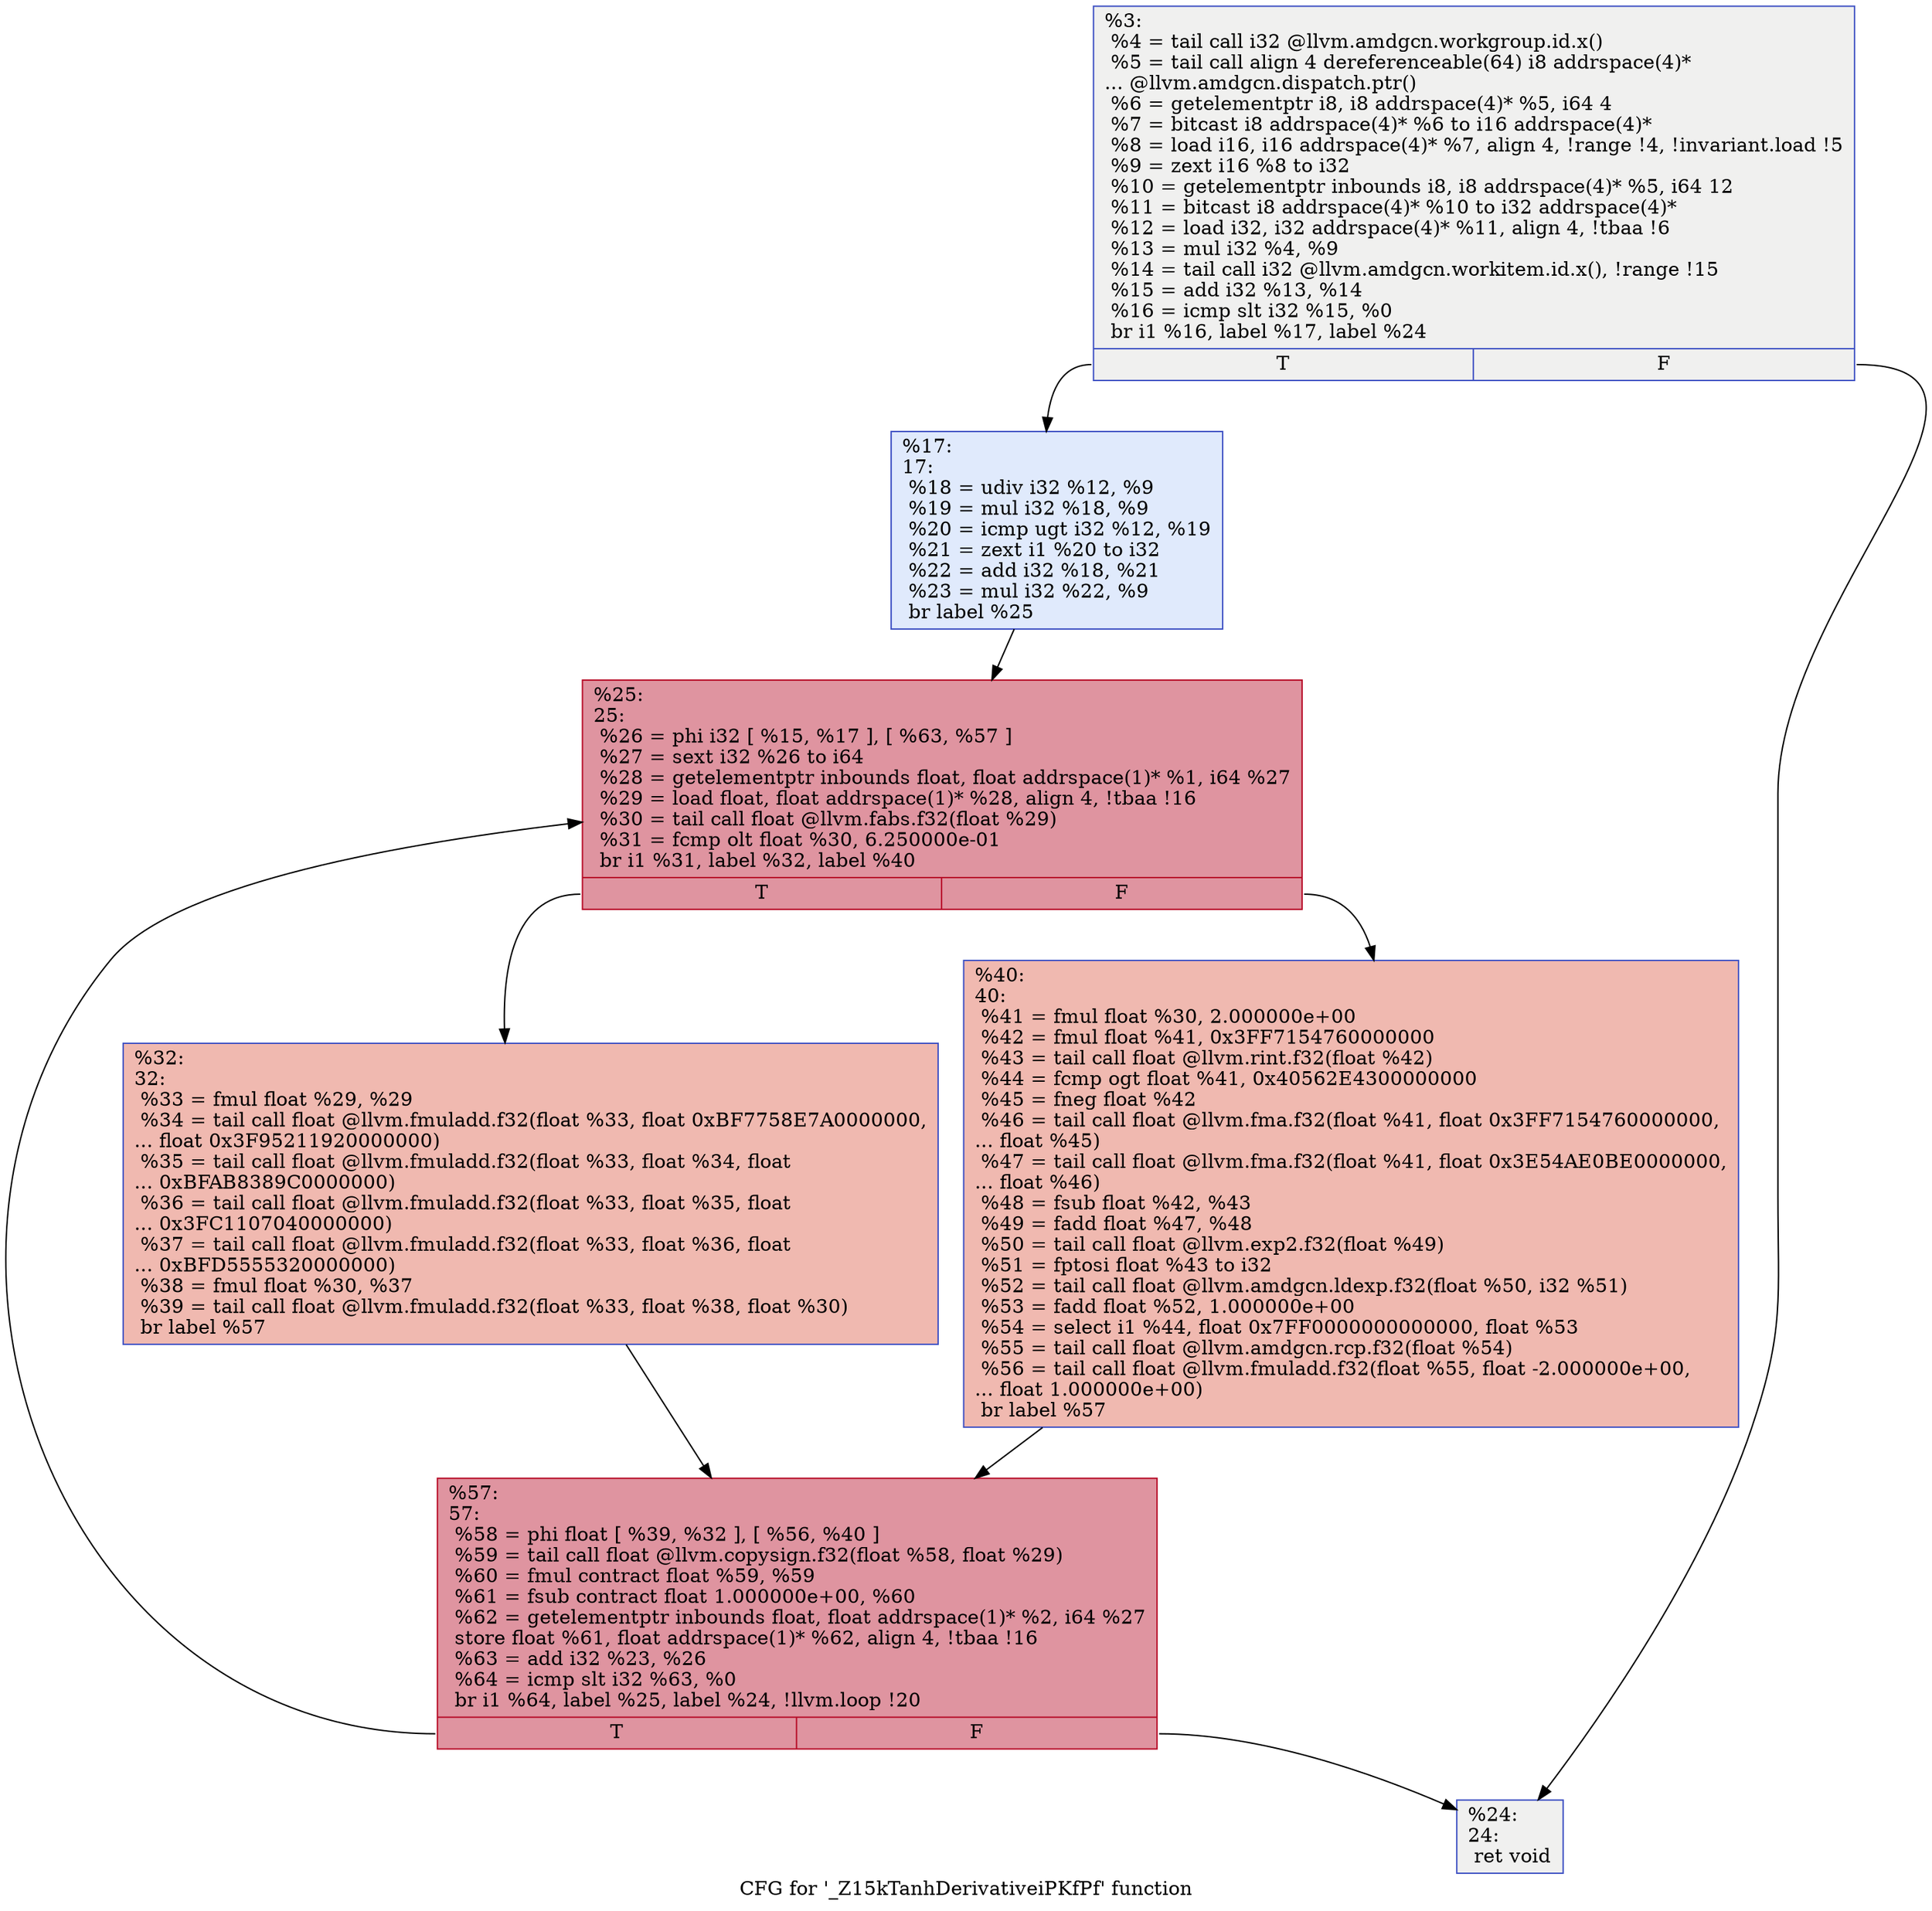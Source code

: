 digraph "CFG for '_Z15kTanhDerivativeiPKfPf' function" {
	label="CFG for '_Z15kTanhDerivativeiPKfPf' function";

	Node0x5ebb040 [shape=record,color="#3d50c3ff", style=filled, fillcolor="#dedcdb70",label="{%3:\l  %4 = tail call i32 @llvm.amdgcn.workgroup.id.x()\l  %5 = tail call align 4 dereferenceable(64) i8 addrspace(4)*\l... @llvm.amdgcn.dispatch.ptr()\l  %6 = getelementptr i8, i8 addrspace(4)* %5, i64 4\l  %7 = bitcast i8 addrspace(4)* %6 to i16 addrspace(4)*\l  %8 = load i16, i16 addrspace(4)* %7, align 4, !range !4, !invariant.load !5\l  %9 = zext i16 %8 to i32\l  %10 = getelementptr inbounds i8, i8 addrspace(4)* %5, i64 12\l  %11 = bitcast i8 addrspace(4)* %10 to i32 addrspace(4)*\l  %12 = load i32, i32 addrspace(4)* %11, align 4, !tbaa !6\l  %13 = mul i32 %4, %9\l  %14 = tail call i32 @llvm.amdgcn.workitem.id.x(), !range !15\l  %15 = add i32 %13, %14\l  %16 = icmp slt i32 %15, %0\l  br i1 %16, label %17, label %24\l|{<s0>T|<s1>F}}"];
	Node0x5ebb040:s0 -> Node0x5ebc990;
	Node0x5ebb040:s1 -> Node0x5ebd340;
	Node0x5ebc990 [shape=record,color="#3d50c3ff", style=filled, fillcolor="#b9d0f970",label="{%17:\l17:                                               \l  %18 = udiv i32 %12, %9\l  %19 = mul i32 %18, %9\l  %20 = icmp ugt i32 %12, %19\l  %21 = zext i1 %20 to i32\l  %22 = add i32 %18, %21\l  %23 = mul i32 %22, %9\l  br label %25\l}"];
	Node0x5ebc990 -> Node0x5ebd7c0;
	Node0x5ebd340 [shape=record,color="#3d50c3ff", style=filled, fillcolor="#dedcdb70",label="{%24:\l24:                                               \l  ret void\l}"];
	Node0x5ebd7c0 [shape=record,color="#b70d28ff", style=filled, fillcolor="#b70d2870",label="{%25:\l25:                                               \l  %26 = phi i32 [ %15, %17 ], [ %63, %57 ]\l  %27 = sext i32 %26 to i64\l  %28 = getelementptr inbounds float, float addrspace(1)* %1, i64 %27\l  %29 = load float, float addrspace(1)* %28, align 4, !tbaa !16\l  %30 = tail call float @llvm.fabs.f32(float %29)\l  %31 = fcmp olt float %30, 6.250000e-01\l  br i1 %31, label %32, label %40\l|{<s0>T|<s1>F}}"];
	Node0x5ebd7c0:s0 -> Node0x5ebe960;
	Node0x5ebd7c0:s1 -> Node0x5ebe9f0;
	Node0x5ebe960 [shape=record,color="#3d50c3ff", style=filled, fillcolor="#de614d70",label="{%32:\l32:                                               \l  %33 = fmul float %29, %29\l  %34 = tail call float @llvm.fmuladd.f32(float %33, float 0xBF7758E7A0000000,\l... float 0x3F95211920000000)\l  %35 = tail call float @llvm.fmuladd.f32(float %33, float %34, float\l... 0xBFAB8389C0000000)\l  %36 = tail call float @llvm.fmuladd.f32(float %33, float %35, float\l... 0x3FC1107040000000)\l  %37 = tail call float @llvm.fmuladd.f32(float %33, float %36, float\l... 0xBFD5555320000000)\l  %38 = fmul float %30, %37\l  %39 = tail call float @llvm.fmuladd.f32(float %33, float %38, float %30)\l  br label %57\l}"];
	Node0x5ebe960 -> Node0x5ebd8d0;
	Node0x5ebe9f0 [shape=record,color="#3d50c3ff", style=filled, fillcolor="#de614d70",label="{%40:\l40:                                               \l  %41 = fmul float %30, 2.000000e+00\l  %42 = fmul float %41, 0x3FF7154760000000\l  %43 = tail call float @llvm.rint.f32(float %42)\l  %44 = fcmp ogt float %41, 0x40562E4300000000\l  %45 = fneg float %42\l  %46 = tail call float @llvm.fma.f32(float %41, float 0x3FF7154760000000,\l... float %45)\l  %47 = tail call float @llvm.fma.f32(float %41, float 0x3E54AE0BE0000000,\l... float %46)\l  %48 = fsub float %42, %43\l  %49 = fadd float %47, %48\l  %50 = tail call float @llvm.exp2.f32(float %49)\l  %51 = fptosi float %43 to i32\l  %52 = tail call float @llvm.amdgcn.ldexp.f32(float %50, i32 %51)\l  %53 = fadd float %52, 1.000000e+00\l  %54 = select i1 %44, float 0x7FF0000000000000, float %53\l  %55 = tail call float @llvm.amdgcn.rcp.f32(float %54)\l  %56 = tail call float @llvm.fmuladd.f32(float %55, float -2.000000e+00,\l... float 1.000000e+00)\l  br label %57\l}"];
	Node0x5ebe9f0 -> Node0x5ebd8d0;
	Node0x5ebd8d0 [shape=record,color="#b70d28ff", style=filled, fillcolor="#b70d2870",label="{%57:\l57:                                               \l  %58 = phi float [ %39, %32 ], [ %56, %40 ]\l  %59 = tail call float @llvm.copysign.f32(float %58, float %29)\l  %60 = fmul contract float %59, %59\l  %61 = fsub contract float 1.000000e+00, %60\l  %62 = getelementptr inbounds float, float addrspace(1)* %2, i64 %27\l  store float %61, float addrspace(1)* %62, align 4, !tbaa !16\l  %63 = add i32 %23, %26\l  %64 = icmp slt i32 %63, %0\l  br i1 %64, label %25, label %24, !llvm.loop !20\l|{<s0>T|<s1>F}}"];
	Node0x5ebd8d0:s0 -> Node0x5ebd7c0;
	Node0x5ebd8d0:s1 -> Node0x5ebd340;
}

